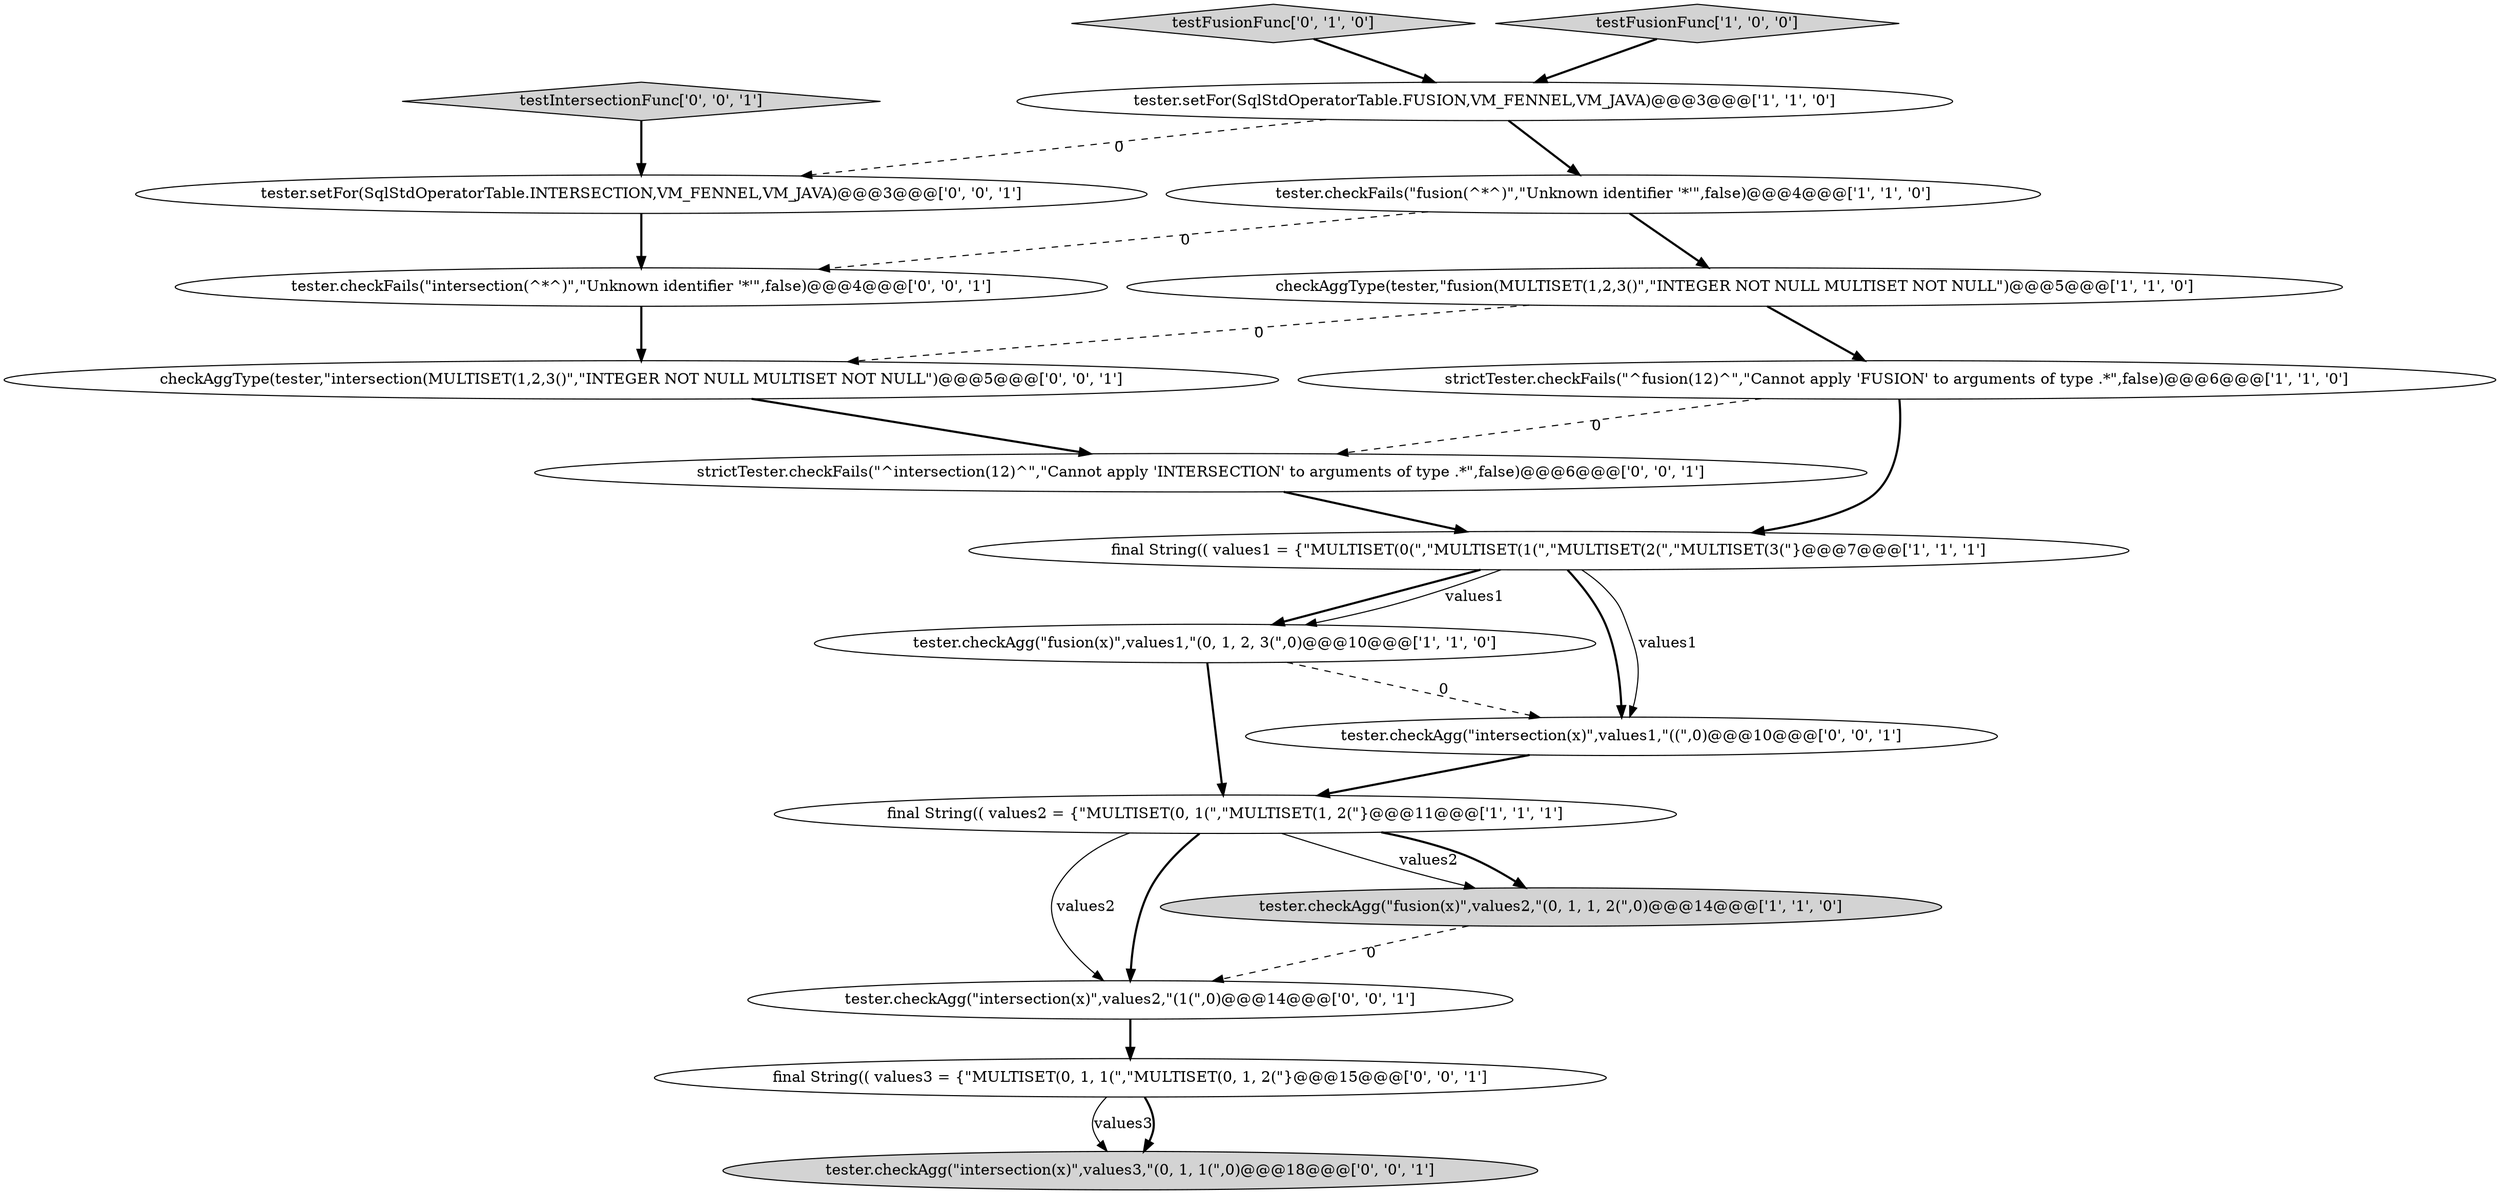 digraph {
2 [style = filled, label = "tester.setFor(SqlStdOperatorTable.FUSION,VM_FENNEL,VM_JAVA)@@@3@@@['1', '1', '0']", fillcolor = white, shape = ellipse image = "AAA0AAABBB1BBB"];
10 [style = filled, label = "checkAggType(tester,\"intersection(MULTISET(1,2,3()\",\"INTEGER NOT NULL MULTISET NOT NULL\")@@@5@@@['0', '0', '1']", fillcolor = white, shape = ellipse image = "AAA0AAABBB3BBB"];
1 [style = filled, label = "tester.checkFails(\"fusion(^*^)\",\"Unknown identifier '\*'\",false)@@@4@@@['1', '1', '0']", fillcolor = white, shape = ellipse image = "AAA0AAABBB1BBB"];
7 [style = filled, label = "checkAggType(tester,\"fusion(MULTISET(1,2,3()\",\"INTEGER NOT NULL MULTISET NOT NULL\")@@@5@@@['1', '1', '0']", fillcolor = white, shape = ellipse image = "AAA0AAABBB1BBB"];
4 [style = filled, label = "tester.checkAgg(\"fusion(x)\",values1,\"(0, 1, 2, 3(\",0)@@@10@@@['1', '1', '0']", fillcolor = white, shape = ellipse image = "AAA0AAABBB1BBB"];
13 [style = filled, label = "tester.checkAgg(\"intersection(x)\",values2,\"(1(\",0)@@@14@@@['0', '0', '1']", fillcolor = white, shape = ellipse image = "AAA0AAABBB3BBB"];
12 [style = filled, label = "testIntersectionFunc['0', '0', '1']", fillcolor = lightgray, shape = diamond image = "AAA0AAABBB3BBB"];
5 [style = filled, label = "final String(( values2 = {\"MULTISET(0, 1(\",\"MULTISET(1, 2(\"}@@@11@@@['1', '1', '1']", fillcolor = white, shape = ellipse image = "AAA0AAABBB1BBB"];
18 [style = filled, label = "tester.checkAgg(\"intersection(x)\",values3,\"(0, 1, 1(\",0)@@@18@@@['0', '0', '1']", fillcolor = lightgray, shape = ellipse image = "AAA0AAABBB3BBB"];
15 [style = filled, label = "tester.checkAgg(\"intersection(x)\",values1,\"((\",0)@@@10@@@['0', '0', '1']", fillcolor = white, shape = ellipse image = "AAA0AAABBB3BBB"];
17 [style = filled, label = "final String(( values3 = {\"MULTISET(0, 1, 1(\",\"MULTISET(0, 1, 2(\"}@@@15@@@['0', '0', '1']", fillcolor = white, shape = ellipse image = "AAA0AAABBB3BBB"];
8 [style = filled, label = "tester.checkAgg(\"fusion(x)\",values2,\"(0, 1, 1, 2(\",0)@@@14@@@['1', '1', '0']", fillcolor = lightgray, shape = ellipse image = "AAA0AAABBB1BBB"];
9 [style = filled, label = "testFusionFunc['0', '1', '0']", fillcolor = lightgray, shape = diamond image = "AAA0AAABBB2BBB"];
16 [style = filled, label = "tester.checkFails(\"intersection(^*^)\",\"Unknown identifier '\*'\",false)@@@4@@@['0', '0', '1']", fillcolor = white, shape = ellipse image = "AAA0AAABBB3BBB"];
6 [style = filled, label = "testFusionFunc['1', '0', '0']", fillcolor = lightgray, shape = diamond image = "AAA0AAABBB1BBB"];
0 [style = filled, label = "strictTester.checkFails(\"^fusion(12)^\",\"Cannot apply 'FUSION' to arguments of type .*\",false)@@@6@@@['1', '1', '0']", fillcolor = white, shape = ellipse image = "AAA0AAABBB1BBB"];
11 [style = filled, label = "strictTester.checkFails(\"^intersection(12)^\",\"Cannot apply 'INTERSECTION' to arguments of type .*\",false)@@@6@@@['0', '0', '1']", fillcolor = white, shape = ellipse image = "AAA0AAABBB3BBB"];
14 [style = filled, label = "tester.setFor(SqlStdOperatorTable.INTERSECTION,VM_FENNEL,VM_JAVA)@@@3@@@['0', '0', '1']", fillcolor = white, shape = ellipse image = "AAA0AAABBB3BBB"];
3 [style = filled, label = "final String(( values1 = {\"MULTISET(0(\",\"MULTISET(1(\",\"MULTISET(2(\",\"MULTISET(3(\"}@@@7@@@['1', '1', '1']", fillcolor = white, shape = ellipse image = "AAA0AAABBB1BBB"];
0->3 [style = bold, label=""];
14->16 [style = bold, label=""];
5->8 [style = solid, label="values2"];
5->8 [style = bold, label=""];
5->13 [style = solid, label="values2"];
9->2 [style = bold, label=""];
16->10 [style = bold, label=""];
17->18 [style = solid, label="values3"];
2->1 [style = bold, label=""];
7->0 [style = bold, label=""];
3->15 [style = bold, label=""];
0->11 [style = dashed, label="0"];
3->4 [style = bold, label=""];
1->7 [style = bold, label=""];
15->5 [style = bold, label=""];
8->13 [style = dashed, label="0"];
6->2 [style = bold, label=""];
3->15 [style = solid, label="values1"];
13->17 [style = bold, label=""];
2->14 [style = dashed, label="0"];
11->3 [style = bold, label=""];
1->16 [style = dashed, label="0"];
4->15 [style = dashed, label="0"];
5->13 [style = bold, label=""];
12->14 [style = bold, label=""];
3->4 [style = solid, label="values1"];
7->10 [style = dashed, label="0"];
4->5 [style = bold, label=""];
17->18 [style = bold, label=""];
10->11 [style = bold, label=""];
}
